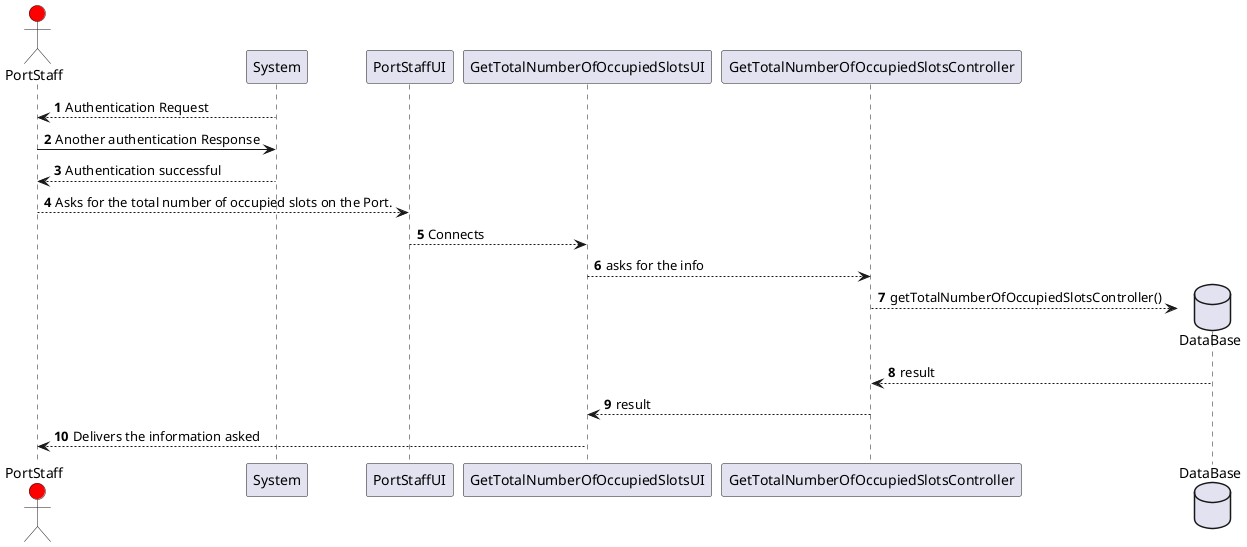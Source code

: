 @startuml

autonumber

actor PortStaff #red

System --> PortStaff: Authentication Request
PortStaff -> System : Another authentication Response
System --> PortStaff : Authentication successful
PortStaff --> PortStaffUI : Asks for the total number of occupied slots on the Port.
PortStaffUI --> GetTotalNumberOfOccupiedSlotsUI : Connects
GetTotalNumberOfOccupiedSlotsUI --> GetTotalNumberOfOccupiedSlotsController : asks for the info
database       "DataBase"              as db
GetTotalNumberOfOccupiedSlotsController --> db** : getTotalNumberOfOccupiedSlotsController()
db --> GetTotalNumberOfOccupiedSlotsController : result
GetTotalNumberOfOccupiedSlotsController --> GetTotalNumberOfOccupiedSlotsUI : result
GetTotalNumberOfOccupiedSlotsUI --> PortStaff : Delivers the information asked

@enduml